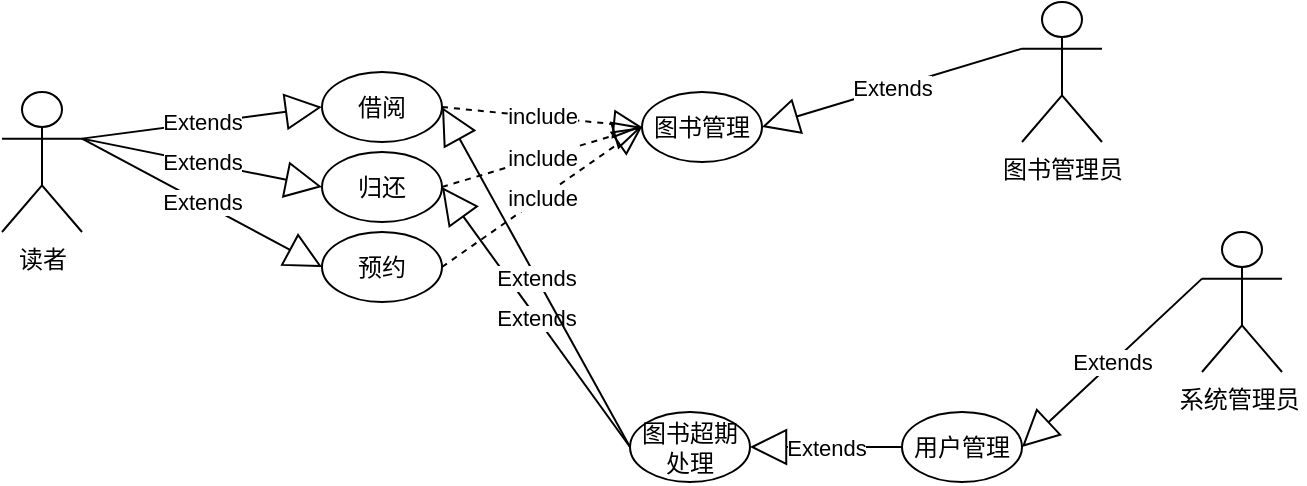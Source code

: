 <mxfile version="15.5.4" type="github">
  <diagram id="6CNiVHpggZKwBZxo2sQT" name="Page-1">
    <mxGraphModel dx="1237" dy="489" grid="1" gridSize="10" guides="1" tooltips="1" connect="1" arrows="1" fold="1" page="1" pageScale="1" pageWidth="827" pageHeight="1169" math="0" shadow="0">
      <root>
        <mxCell id="0" />
        <mxCell id="1" parent="0" />
        <mxCell id="e35_Tb6B6gdBzHuXUNR3-1" value="读者" style="shape=umlActor;verticalLabelPosition=bottom;verticalAlign=top;html=1;outlineConnect=0;" vertex="1" parent="1">
          <mxGeometry x="40" y="130" width="40" height="70" as="geometry" />
        </mxCell>
        <mxCell id="e35_Tb6B6gdBzHuXUNR3-2" value="系统管理员&amp;nbsp;" style="shape=umlActor;verticalLabelPosition=bottom;verticalAlign=top;html=1;outlineConnect=0;" vertex="1" parent="1">
          <mxGeometry x="640" y="200" width="40" height="70" as="geometry" />
        </mxCell>
        <mxCell id="e35_Tb6B6gdBzHuXUNR3-3" value="图书管理员" style="shape=umlActor;verticalLabelPosition=bottom;verticalAlign=top;html=1;outlineConnect=0;" vertex="1" parent="1">
          <mxGeometry x="550" y="85" width="40" height="70" as="geometry" />
        </mxCell>
        <mxCell id="e35_Tb6B6gdBzHuXUNR3-5" value="借阅" style="ellipse;whiteSpace=wrap;html=1;" vertex="1" parent="1">
          <mxGeometry x="200" y="120" width="60" height="35" as="geometry" />
        </mxCell>
        <mxCell id="e35_Tb6B6gdBzHuXUNR3-6" value="归还" style="ellipse;whiteSpace=wrap;html=1;" vertex="1" parent="1">
          <mxGeometry x="200" y="160" width="60" height="35" as="geometry" />
        </mxCell>
        <mxCell id="e35_Tb6B6gdBzHuXUNR3-7" value="预约" style="ellipse;whiteSpace=wrap;html=1;" vertex="1" parent="1">
          <mxGeometry x="200" y="200" width="60" height="35" as="geometry" />
        </mxCell>
        <mxCell id="e35_Tb6B6gdBzHuXUNR3-8" value="图书超期处理" style="ellipse;whiteSpace=wrap;html=1;" vertex="1" parent="1">
          <mxGeometry x="354" y="290" width="60" height="35" as="geometry" />
        </mxCell>
        <mxCell id="e35_Tb6B6gdBzHuXUNR3-10" value="Extends" style="endArrow=block;endSize=16;endFill=0;html=1;rounded=0;exitX=1;exitY=0.333;exitDx=0;exitDy=0;exitPerimeter=0;entryX=0;entryY=0.5;entryDx=0;entryDy=0;" edge="1" parent="1" source="e35_Tb6B6gdBzHuXUNR3-1" target="e35_Tb6B6gdBzHuXUNR3-5">
          <mxGeometry width="160" relative="1" as="geometry">
            <mxPoint x="120" y="235" as="sourcePoint" />
            <mxPoint x="280" y="235" as="targetPoint" />
          </mxGeometry>
        </mxCell>
        <mxCell id="e35_Tb6B6gdBzHuXUNR3-11" value="Extends" style="endArrow=block;endSize=16;endFill=0;html=1;rounded=0;exitX=1;exitY=0.333;exitDx=0;exitDy=0;exitPerimeter=0;entryX=0;entryY=0.5;entryDx=0;entryDy=0;" edge="1" parent="1" source="e35_Tb6B6gdBzHuXUNR3-1" target="e35_Tb6B6gdBzHuXUNR3-6">
          <mxGeometry width="160" relative="1" as="geometry">
            <mxPoint x="170" y="320" as="sourcePoint" />
            <mxPoint x="330" y="320" as="targetPoint" />
          </mxGeometry>
        </mxCell>
        <mxCell id="e35_Tb6B6gdBzHuXUNR3-12" value="Extends" style="endArrow=block;endSize=16;endFill=0;html=1;rounded=0;exitX=1;exitY=0.333;exitDx=0;exitDy=0;exitPerimeter=0;entryX=0;entryY=0.5;entryDx=0;entryDy=0;" edge="1" parent="1" source="e35_Tb6B6gdBzHuXUNR3-1" target="e35_Tb6B6gdBzHuXUNR3-7">
          <mxGeometry width="160" relative="1" as="geometry">
            <mxPoint x="180" y="330" as="sourcePoint" />
            <mxPoint x="340" y="330" as="targetPoint" />
          </mxGeometry>
        </mxCell>
        <mxCell id="e35_Tb6B6gdBzHuXUNR3-13" value="Extends" style="endArrow=block;endSize=16;endFill=0;html=1;rounded=0;exitX=0;exitY=0.333;exitDx=0;exitDy=0;exitPerimeter=0;entryX=1;entryY=0.5;entryDx=0;entryDy=0;" edge="1" parent="1" source="e35_Tb6B6gdBzHuXUNR3-3" target="e35_Tb6B6gdBzHuXUNR3-17">
          <mxGeometry width="160" relative="1" as="geometry">
            <mxPoint x="190" y="340" as="sourcePoint" />
            <mxPoint x="370" y="150" as="targetPoint" />
          </mxGeometry>
        </mxCell>
        <mxCell id="e35_Tb6B6gdBzHuXUNR3-14" value="Extends" style="endArrow=block;endSize=16;endFill=0;html=1;rounded=0;exitX=0;exitY=0.333;exitDx=0;exitDy=0;exitPerimeter=0;entryX=1;entryY=0.5;entryDx=0;entryDy=0;" edge="1" parent="1" source="e35_Tb6B6gdBzHuXUNR3-2" target="e35_Tb6B6gdBzHuXUNR3-18">
          <mxGeometry width="160" relative="1" as="geometry">
            <mxPoint x="200" y="350" as="sourcePoint" />
            <mxPoint x="360" y="350" as="targetPoint" />
          </mxGeometry>
        </mxCell>
        <mxCell id="e35_Tb6B6gdBzHuXUNR3-17" value="图书管理" style="ellipse;whiteSpace=wrap;html=1;" vertex="1" parent="1">
          <mxGeometry x="360" y="130" width="60" height="35" as="geometry" />
        </mxCell>
        <mxCell id="e35_Tb6B6gdBzHuXUNR3-18" value="用户管理" style="ellipse;whiteSpace=wrap;html=1;" vertex="1" parent="1">
          <mxGeometry x="490" y="290" width="60" height="35" as="geometry" />
        </mxCell>
        <mxCell id="e35_Tb6B6gdBzHuXUNR3-19" value="Extends" style="endArrow=block;endSize=16;endFill=0;html=1;rounded=0;entryX=1;entryY=0.5;entryDx=0;entryDy=0;exitX=0;exitY=0.5;exitDx=0;exitDy=0;" edge="1" parent="1" source="e35_Tb6B6gdBzHuXUNR3-18" target="e35_Tb6B6gdBzHuXUNR3-8">
          <mxGeometry width="160" relative="1" as="geometry">
            <mxPoint x="200" y="370" as="sourcePoint" />
            <mxPoint x="360" y="370" as="targetPoint" />
          </mxGeometry>
        </mxCell>
        <mxCell id="e35_Tb6B6gdBzHuXUNR3-20" value="include" style="endArrow=block;dashed=1;endFill=0;endSize=12;html=1;rounded=0;entryX=0;entryY=0.5;entryDx=0;entryDy=0;exitX=1;exitY=0.5;exitDx=0;exitDy=0;" edge="1" parent="1" source="e35_Tb6B6gdBzHuXUNR3-6" target="e35_Tb6B6gdBzHuXUNR3-17">
          <mxGeometry width="160" relative="1" as="geometry">
            <mxPoint x="80" y="320" as="sourcePoint" />
            <mxPoint x="250" y="300" as="targetPoint" />
          </mxGeometry>
        </mxCell>
        <mxCell id="e35_Tb6B6gdBzHuXUNR3-21" value="include" style="endArrow=block;dashed=1;endFill=0;endSize=12;html=1;rounded=0;entryX=0;entryY=0.5;entryDx=0;entryDy=0;exitX=1;exitY=0.5;exitDx=0;exitDy=0;" edge="1" parent="1" source="e35_Tb6B6gdBzHuXUNR3-7" target="e35_Tb6B6gdBzHuXUNR3-17">
          <mxGeometry width="160" relative="1" as="geometry">
            <mxPoint x="90" y="330" as="sourcePoint" />
            <mxPoint x="260" y="310" as="targetPoint" />
          </mxGeometry>
        </mxCell>
        <mxCell id="e35_Tb6B6gdBzHuXUNR3-22" value="include" style="endArrow=block;dashed=1;endFill=0;endSize=12;html=1;rounded=0;entryX=0;entryY=0.5;entryDx=0;entryDy=0;exitX=1;exitY=0.5;exitDx=0;exitDy=0;" edge="1" parent="1" source="e35_Tb6B6gdBzHuXUNR3-5" target="e35_Tb6B6gdBzHuXUNR3-17">
          <mxGeometry width="160" relative="1" as="geometry">
            <mxPoint x="100" y="340" as="sourcePoint" />
            <mxPoint x="350" y="360" as="targetPoint" />
          </mxGeometry>
        </mxCell>
        <mxCell id="e35_Tb6B6gdBzHuXUNR3-23" value="Extends" style="endArrow=block;endSize=16;endFill=0;html=1;rounded=0;exitX=0;exitY=0.5;exitDx=0;exitDy=0;entryX=1;entryY=0.5;entryDx=0;entryDy=0;" edge="1" parent="1" source="e35_Tb6B6gdBzHuXUNR3-8" target="e35_Tb6B6gdBzHuXUNR3-6">
          <mxGeometry width="160" relative="1" as="geometry">
            <mxPoint x="240" y="300.003" as="sourcePoint" />
            <mxPoint x="360" y="364.17" as="targetPoint" />
          </mxGeometry>
        </mxCell>
        <mxCell id="e35_Tb6B6gdBzHuXUNR3-24" value="Extends" style="endArrow=block;endSize=16;endFill=0;html=1;rounded=0;exitX=0;exitY=0.5;exitDx=0;exitDy=0;entryX=1;entryY=0.5;entryDx=0;entryDy=0;" edge="1" parent="1" source="e35_Tb6B6gdBzHuXUNR3-8" target="e35_Tb6B6gdBzHuXUNR3-5">
          <mxGeometry width="160" relative="1" as="geometry">
            <mxPoint x="100" y="173.333" as="sourcePoint" />
            <mxPoint x="220" y="237.5" as="targetPoint" />
          </mxGeometry>
        </mxCell>
      </root>
    </mxGraphModel>
  </diagram>
</mxfile>
